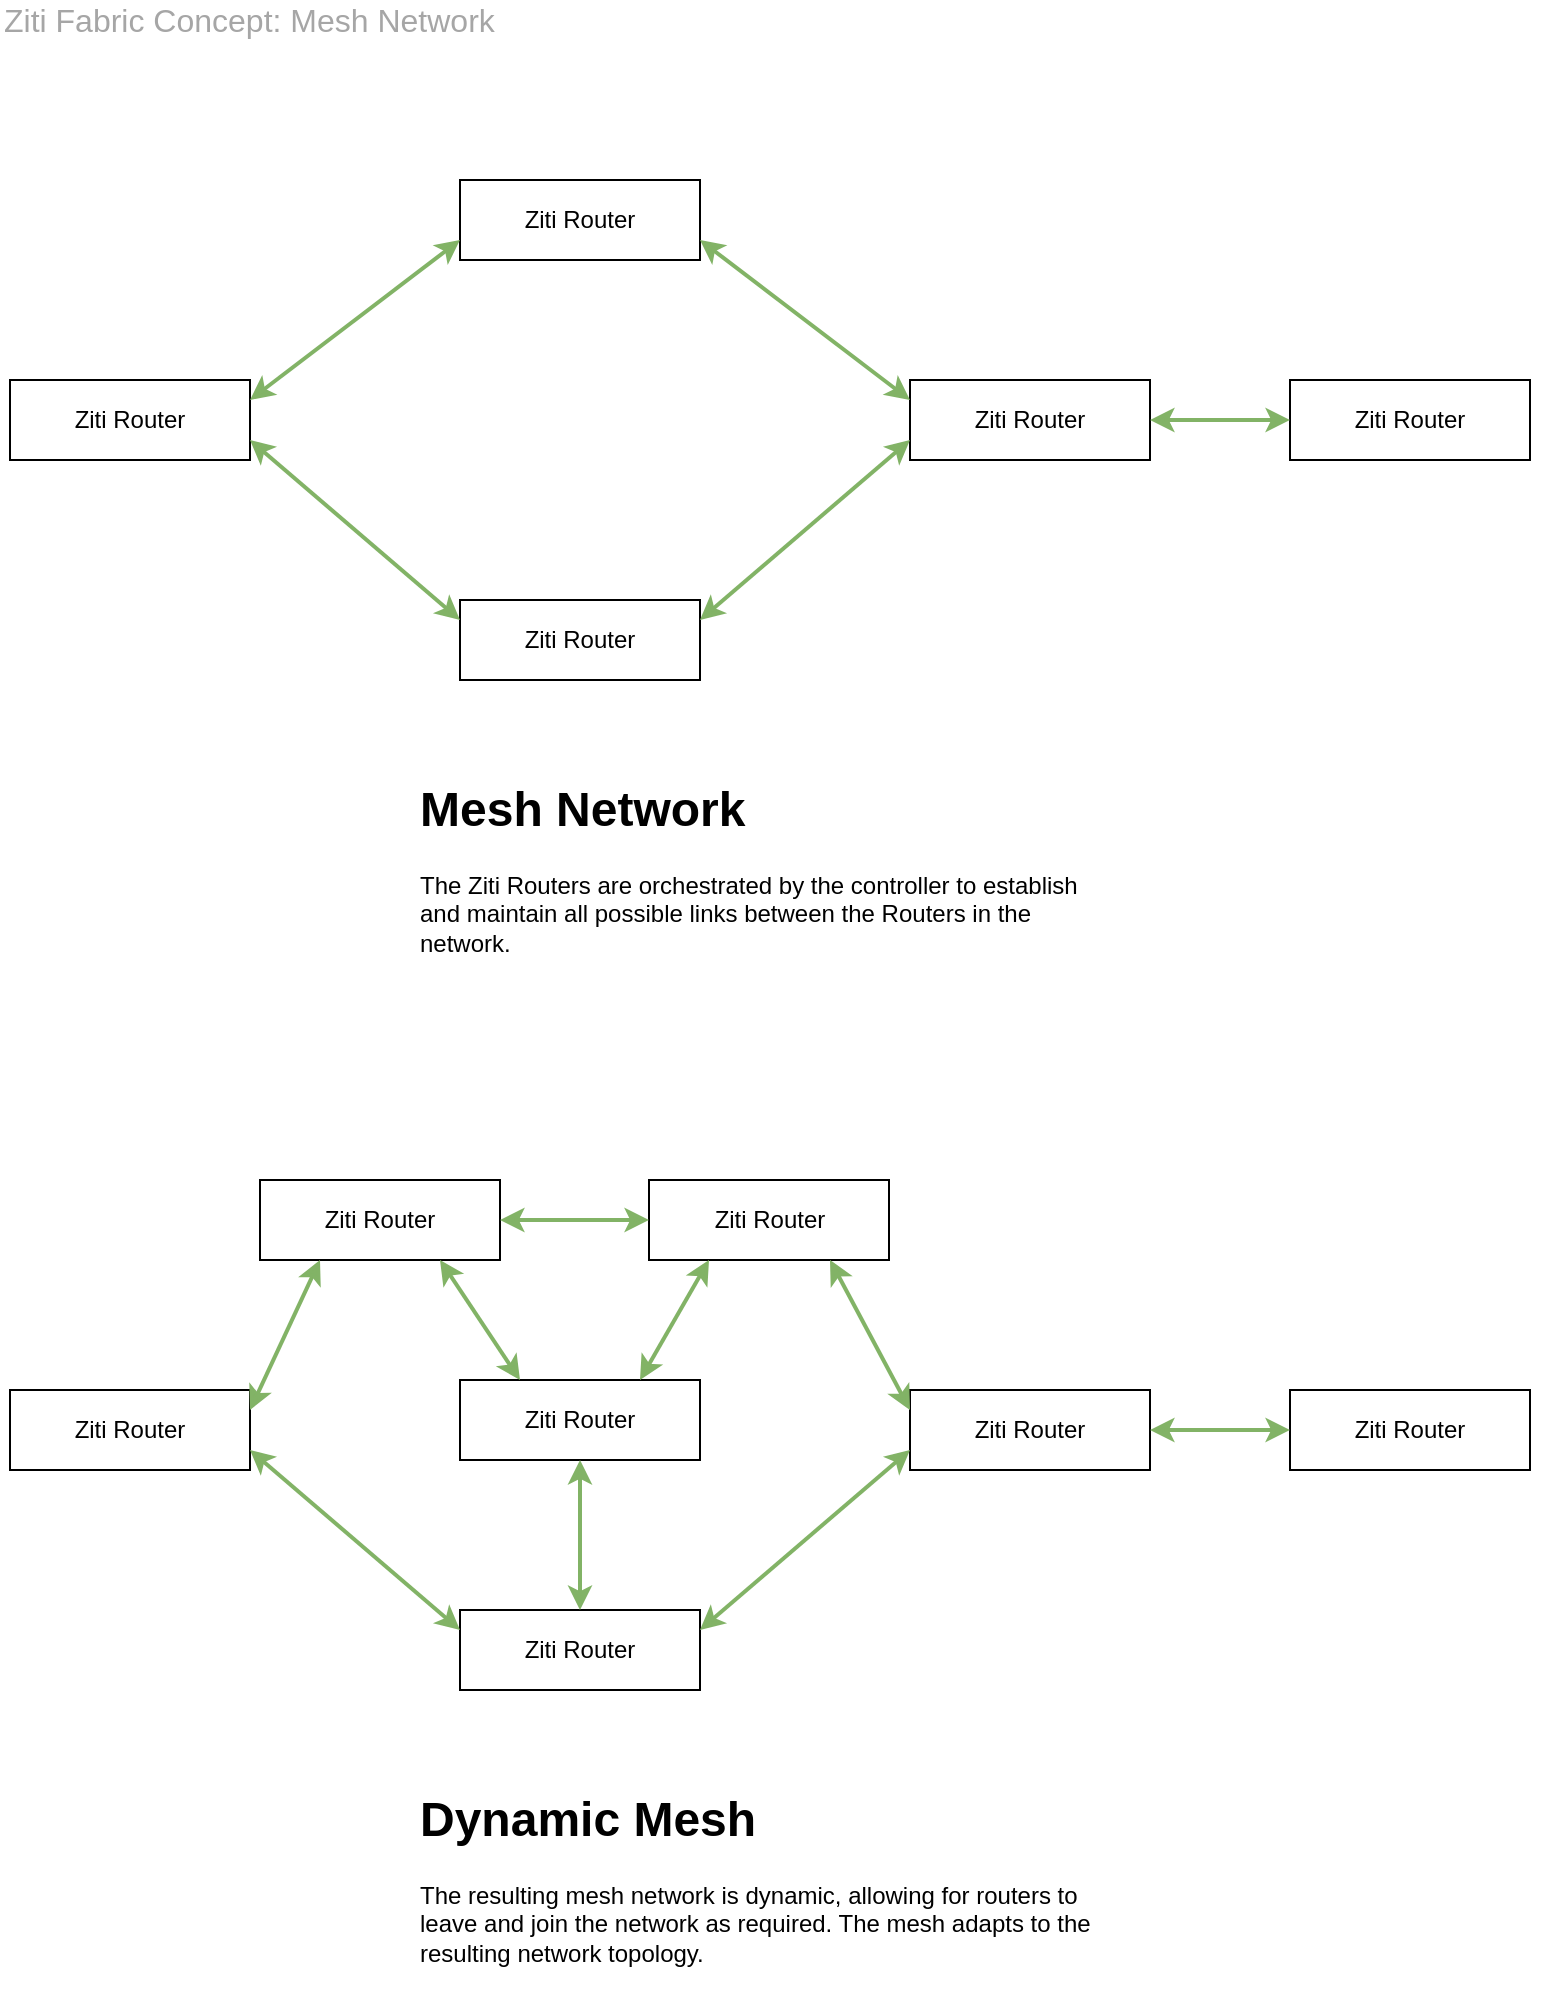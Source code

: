 <mxfile version="10.8.8" type="device"><diagram id="kiirhXk-0Ly1VY3u6Cu_" name="Page-1"><mxGraphModel dx="858" dy="1105" grid="1" gridSize="10" guides="1" tooltips="1" connect="1" arrows="1" fold="1" page="1" pageScale="1" pageWidth="850" pageHeight="1100" math="0" shadow="0"><root><mxCell id="0"/><mxCell id="1" parent="0"/><mxCell id="j0X1wXmrx9IoxfrlMaJk-1" value="&lt;span style=&quot;font-size: 16px&quot;&gt;Ziti Fabric Concept: Mesh Network&lt;br&gt;&lt;/span&gt;" style="text;html=1;strokeColor=none;fillColor=none;align=left;verticalAlign=middle;whiteSpace=wrap;rounded=0;fontColor=#A6A6A6;" vertex="1" parent="1"><mxGeometry x="40" y="20" width="770" height="20" as="geometry"/></mxCell><mxCell id="j0X1wXmrx9IoxfrlMaJk-2" value="Ziti Router" style="rounded=0;whiteSpace=wrap;html=1;" vertex="1" parent="1"><mxGeometry x="45" y="210" width="120" height="40" as="geometry"/></mxCell><mxCell id="j0X1wXmrx9IoxfrlMaJk-3" value="Ziti Router" style="rounded=0;whiteSpace=wrap;html=1;" vertex="1" parent="1"><mxGeometry x="685" y="210" width="120" height="40" as="geometry"/></mxCell><mxCell id="j0X1wXmrx9IoxfrlMaJk-4" value="Ziti Router" style="rounded=0;whiteSpace=wrap;html=1;" vertex="1" parent="1"><mxGeometry x="270" y="320" width="120" height="40" as="geometry"/></mxCell><mxCell id="j0X1wXmrx9IoxfrlMaJk-5" value="Ziti Router" style="rounded=0;whiteSpace=wrap;html=1;" vertex="1" parent="1"><mxGeometry x="495" y="210" width="120" height="40" as="geometry"/></mxCell><mxCell id="j0X1wXmrx9IoxfrlMaJk-6" value="Ziti Router" style="rounded=0;whiteSpace=wrap;html=1;" vertex="1" parent="1"><mxGeometry x="270" y="110" width="120" height="40" as="geometry"/></mxCell><mxCell id="j0X1wXmrx9IoxfrlMaJk-7" value="" style="endArrow=classic;startArrow=classic;html=1;exitX=1;exitY=0.25;exitDx=0;exitDy=0;entryX=0;entryY=0.75;entryDx=0;entryDy=0;fillColor=#d5e8d4;strokeColor=#82b366;strokeWidth=2;" edge="1" parent="1" source="j0X1wXmrx9IoxfrlMaJk-2" target="j0X1wXmrx9IoxfrlMaJk-6"><mxGeometry width="50" height="50" relative="1" as="geometry"><mxPoint x="200" y="220" as="sourcePoint"/><mxPoint x="400" y="220" as="targetPoint"/></mxGeometry></mxCell><mxCell id="j0X1wXmrx9IoxfrlMaJk-8" value="" style="endArrow=classic;startArrow=classic;html=1;exitX=0;exitY=0.25;exitDx=0;exitDy=0;entryX=1;entryY=0.75;entryDx=0;entryDy=0;fillColor=#d5e8d4;strokeColor=#82b366;strokeWidth=2;" edge="1" parent="1" source="j0X1wXmrx9IoxfrlMaJk-4" target="j0X1wXmrx9IoxfrlMaJk-2"><mxGeometry width="50" height="50" relative="1" as="geometry"><mxPoint x="210" y="240" as="sourcePoint"/><mxPoint x="290" y="170" as="targetPoint"/></mxGeometry></mxCell><mxCell id="j0X1wXmrx9IoxfrlMaJk-9" value="" style="endArrow=classic;startArrow=classic;html=1;exitX=0;exitY=0.25;exitDx=0;exitDy=0;fillColor=#d5e8d4;strokeColor=#82b366;strokeWidth=2;entryX=1;entryY=0.75;entryDx=0;entryDy=0;" edge="1" parent="1" source="j0X1wXmrx9IoxfrlMaJk-5" target="j0X1wXmrx9IoxfrlMaJk-6"><mxGeometry width="50" height="50" relative="1" as="geometry"><mxPoint x="235" y="250" as="sourcePoint"/><mxPoint x="385" y="170" as="targetPoint"/></mxGeometry></mxCell><mxCell id="j0X1wXmrx9IoxfrlMaJk-10" value="" style="endArrow=classic;startArrow=classic;html=1;exitX=1;exitY=0.25;exitDx=0;exitDy=0;entryX=0;entryY=0.75;entryDx=0;entryDy=0;fillColor=#d5e8d4;strokeColor=#82b366;strokeWidth=2;" edge="1" parent="1" source="j0X1wXmrx9IoxfrlMaJk-4" target="j0X1wXmrx9IoxfrlMaJk-5"><mxGeometry width="50" height="50" relative="1" as="geometry"><mxPoint x="245" y="260" as="sourcePoint"/><mxPoint x="325" y="190" as="targetPoint"/></mxGeometry></mxCell><mxCell id="j0X1wXmrx9IoxfrlMaJk-11" value="" style="endArrow=classic;startArrow=classic;html=1;fillColor=#d5e8d4;strokeColor=#82b366;strokeWidth=2;entryX=0;entryY=0.5;entryDx=0;entryDy=0;exitX=1;exitY=0.5;exitDx=0;exitDy=0;" edge="1" parent="1" source="j0X1wXmrx9IoxfrlMaJk-5" target="j0X1wXmrx9IoxfrlMaJk-3"><mxGeometry width="50" height="50" relative="1" as="geometry"><mxPoint x="595" y="280" as="sourcePoint"/><mxPoint x="395" y="180" as="targetPoint"/></mxGeometry></mxCell><mxCell id="j0X1wXmrx9IoxfrlMaJk-12" value="&lt;h1&gt;Mesh Network&lt;/h1&gt;&lt;p&gt;The Ziti Routers are orchestrated by the controller to establish and maintain all possible links between the Routers in the network.&lt;/p&gt;" style="text;html=1;strokeColor=none;fillColor=none;spacing=5;spacingTop=-20;whiteSpace=wrap;overflow=hidden;rounded=0;" vertex="1" parent="1"><mxGeometry x="244.5" y="405" width="360" height="110" as="geometry"/></mxCell><mxCell id="j0X1wXmrx9IoxfrlMaJk-13" value="Ziti Router" style="rounded=0;whiteSpace=wrap;html=1;" vertex="1" parent="1"><mxGeometry x="45" y="715" width="120" height="40" as="geometry"/></mxCell><mxCell id="j0X1wXmrx9IoxfrlMaJk-14" value="Ziti Router" style="rounded=0;whiteSpace=wrap;html=1;" vertex="1" parent="1"><mxGeometry x="685" y="715" width="120" height="40" as="geometry"/></mxCell><mxCell id="j0X1wXmrx9IoxfrlMaJk-15" value="Ziti Router" style="rounded=0;whiteSpace=wrap;html=1;" vertex="1" parent="1"><mxGeometry x="270" y="825" width="120" height="40" as="geometry"/></mxCell><mxCell id="j0X1wXmrx9IoxfrlMaJk-16" value="Ziti Router" style="rounded=0;whiteSpace=wrap;html=1;" vertex="1" parent="1"><mxGeometry x="495" y="715" width="120" height="40" as="geometry"/></mxCell><mxCell id="j0X1wXmrx9IoxfrlMaJk-17" value="Ziti Router" style="rounded=0;whiteSpace=wrap;html=1;" vertex="1" parent="1"><mxGeometry x="170" y="610" width="120" height="40" as="geometry"/></mxCell><mxCell id="j0X1wXmrx9IoxfrlMaJk-18" value="" style="endArrow=classic;startArrow=classic;html=1;exitX=1;exitY=0.25;exitDx=0;exitDy=0;entryX=0.25;entryY=1;entryDx=0;entryDy=0;fillColor=#d5e8d4;strokeColor=#82b366;strokeWidth=2;" edge="1" parent="1" source="j0X1wXmrx9IoxfrlMaJk-13" target="j0X1wXmrx9IoxfrlMaJk-17"><mxGeometry width="50" height="50" relative="1" as="geometry"><mxPoint x="200" y="725" as="sourcePoint"/><mxPoint x="400" y="725" as="targetPoint"/></mxGeometry></mxCell><mxCell id="j0X1wXmrx9IoxfrlMaJk-19" value="" style="endArrow=classic;startArrow=classic;html=1;exitX=0;exitY=0.25;exitDx=0;exitDy=0;entryX=1;entryY=0.75;entryDx=0;entryDy=0;fillColor=#d5e8d4;strokeColor=#82b366;strokeWidth=2;" edge="1" parent="1" source="j0X1wXmrx9IoxfrlMaJk-15" target="j0X1wXmrx9IoxfrlMaJk-13"><mxGeometry width="50" height="50" relative="1" as="geometry"><mxPoint x="210" y="745" as="sourcePoint"/><mxPoint x="290" y="675" as="targetPoint"/></mxGeometry></mxCell><mxCell id="j0X1wXmrx9IoxfrlMaJk-21" value="" style="endArrow=classic;startArrow=classic;html=1;exitX=1;exitY=0.25;exitDx=0;exitDy=0;entryX=0;entryY=0.75;entryDx=0;entryDy=0;fillColor=#d5e8d4;strokeColor=#82b366;strokeWidth=2;" edge="1" parent="1" source="j0X1wXmrx9IoxfrlMaJk-15" target="j0X1wXmrx9IoxfrlMaJk-16"><mxGeometry width="50" height="50" relative="1" as="geometry"><mxPoint x="245" y="765" as="sourcePoint"/><mxPoint x="325" y="695" as="targetPoint"/></mxGeometry></mxCell><mxCell id="j0X1wXmrx9IoxfrlMaJk-22" value="" style="endArrow=classic;startArrow=classic;html=1;fillColor=#d5e8d4;strokeColor=#82b366;strokeWidth=2;entryX=0;entryY=0.5;entryDx=0;entryDy=0;exitX=1;exitY=0.5;exitDx=0;exitDy=0;" edge="1" parent="1" source="j0X1wXmrx9IoxfrlMaJk-16" target="j0X1wXmrx9IoxfrlMaJk-14"><mxGeometry width="50" height="50" relative="1" as="geometry"><mxPoint x="595" y="785" as="sourcePoint"/><mxPoint x="395" y="685" as="targetPoint"/></mxGeometry></mxCell><mxCell id="j0X1wXmrx9IoxfrlMaJk-23" value="&lt;h1&gt;Dynamic Mesh&lt;/h1&gt;&lt;p&gt;The resulting mesh network is dynamic, allowing for routers to leave and join the network as required. The mesh adapts to the resulting network topology.&lt;/p&gt;" style="text;html=1;strokeColor=none;fillColor=none;spacing=5;spacingTop=-20;whiteSpace=wrap;overflow=hidden;rounded=0;" vertex="1" parent="1"><mxGeometry x="244.5" y="910" width="360" height="110" as="geometry"/></mxCell><mxCell id="j0X1wXmrx9IoxfrlMaJk-24" value="Ziti Router" style="rounded=0;whiteSpace=wrap;html=1;" vertex="1" parent="1"><mxGeometry x="364.5" y="610" width="120" height="40" as="geometry"/></mxCell><mxCell id="j0X1wXmrx9IoxfrlMaJk-26" value="" style="endArrow=classic;startArrow=classic;html=1;fillColor=#d5e8d4;strokeColor=#82b366;strokeWidth=2;exitX=1;exitY=0.5;exitDx=0;exitDy=0;" edge="1" parent="1" source="j0X1wXmrx9IoxfrlMaJk-17" target="j0X1wXmrx9IoxfrlMaJk-24"><mxGeometry width="50" height="50" relative="1" as="geometry"><mxPoint x="590" y="590" as="sourcePoint"/><mxPoint x="660" y="590" as="targetPoint"/></mxGeometry></mxCell><mxCell id="j0X1wXmrx9IoxfrlMaJk-27" value="Ziti Router" style="rounded=0;whiteSpace=wrap;html=1;" vertex="1" parent="1"><mxGeometry x="270" y="710" width="120" height="40" as="geometry"/></mxCell><mxCell id="j0X1wXmrx9IoxfrlMaJk-39" value="" style="endArrow=classic;startArrow=classic;html=1;exitX=0;exitY=0.25;exitDx=0;exitDy=0;fillColor=#d5e8d4;strokeColor=#82b366;strokeWidth=2;entryX=0.75;entryY=1;entryDx=0;entryDy=0;" edge="1" parent="1"><mxGeometry width="50" height="50" relative="1" as="geometry"><mxPoint x="495" y="725" as="sourcePoint"/><mxPoint x="455" y="650" as="targetPoint"/></mxGeometry></mxCell><mxCell id="j0X1wXmrx9IoxfrlMaJk-40" value="" style="endArrow=classic;startArrow=classic;html=1;exitX=0.5;exitY=0;exitDx=0;exitDy=0;fillColor=#d5e8d4;strokeColor=#82b366;strokeWidth=2;entryX=0.5;entryY=1;entryDx=0;entryDy=0;" edge="1" parent="1" source="j0X1wXmrx9IoxfrlMaJk-15" target="j0X1wXmrx9IoxfrlMaJk-27"><mxGeometry width="50" height="50" relative="1" as="geometry"><mxPoint x="505" y="735" as="sourcePoint"/><mxPoint x="465" y="660" as="targetPoint"/></mxGeometry></mxCell><mxCell id="j0X1wXmrx9IoxfrlMaJk-41" value="" style="endArrow=classic;startArrow=classic;html=1;exitX=0.25;exitY=1;exitDx=0;exitDy=0;fillColor=#d5e8d4;strokeColor=#82b366;strokeWidth=2;entryX=0.75;entryY=0;entryDx=0;entryDy=0;" edge="1" parent="1" source="j0X1wXmrx9IoxfrlMaJk-24" target="j0X1wXmrx9IoxfrlMaJk-27"><mxGeometry width="50" height="50" relative="1" as="geometry"><mxPoint x="515" y="745" as="sourcePoint"/><mxPoint x="475" y="670" as="targetPoint"/></mxGeometry></mxCell><mxCell id="j0X1wXmrx9IoxfrlMaJk-42" value="" style="endArrow=classic;startArrow=classic;html=1;exitX=0.25;exitY=0;exitDx=0;exitDy=0;fillColor=#d5e8d4;strokeColor=#82b366;strokeWidth=2;entryX=0.75;entryY=1;entryDx=0;entryDy=0;" edge="1" parent="1" source="j0X1wXmrx9IoxfrlMaJk-27" target="j0X1wXmrx9IoxfrlMaJk-17"><mxGeometry width="50" height="50" relative="1" as="geometry"><mxPoint x="525" y="755" as="sourcePoint"/><mxPoint x="485" y="680" as="targetPoint"/></mxGeometry></mxCell></root></mxGraphModel></diagram></mxfile>